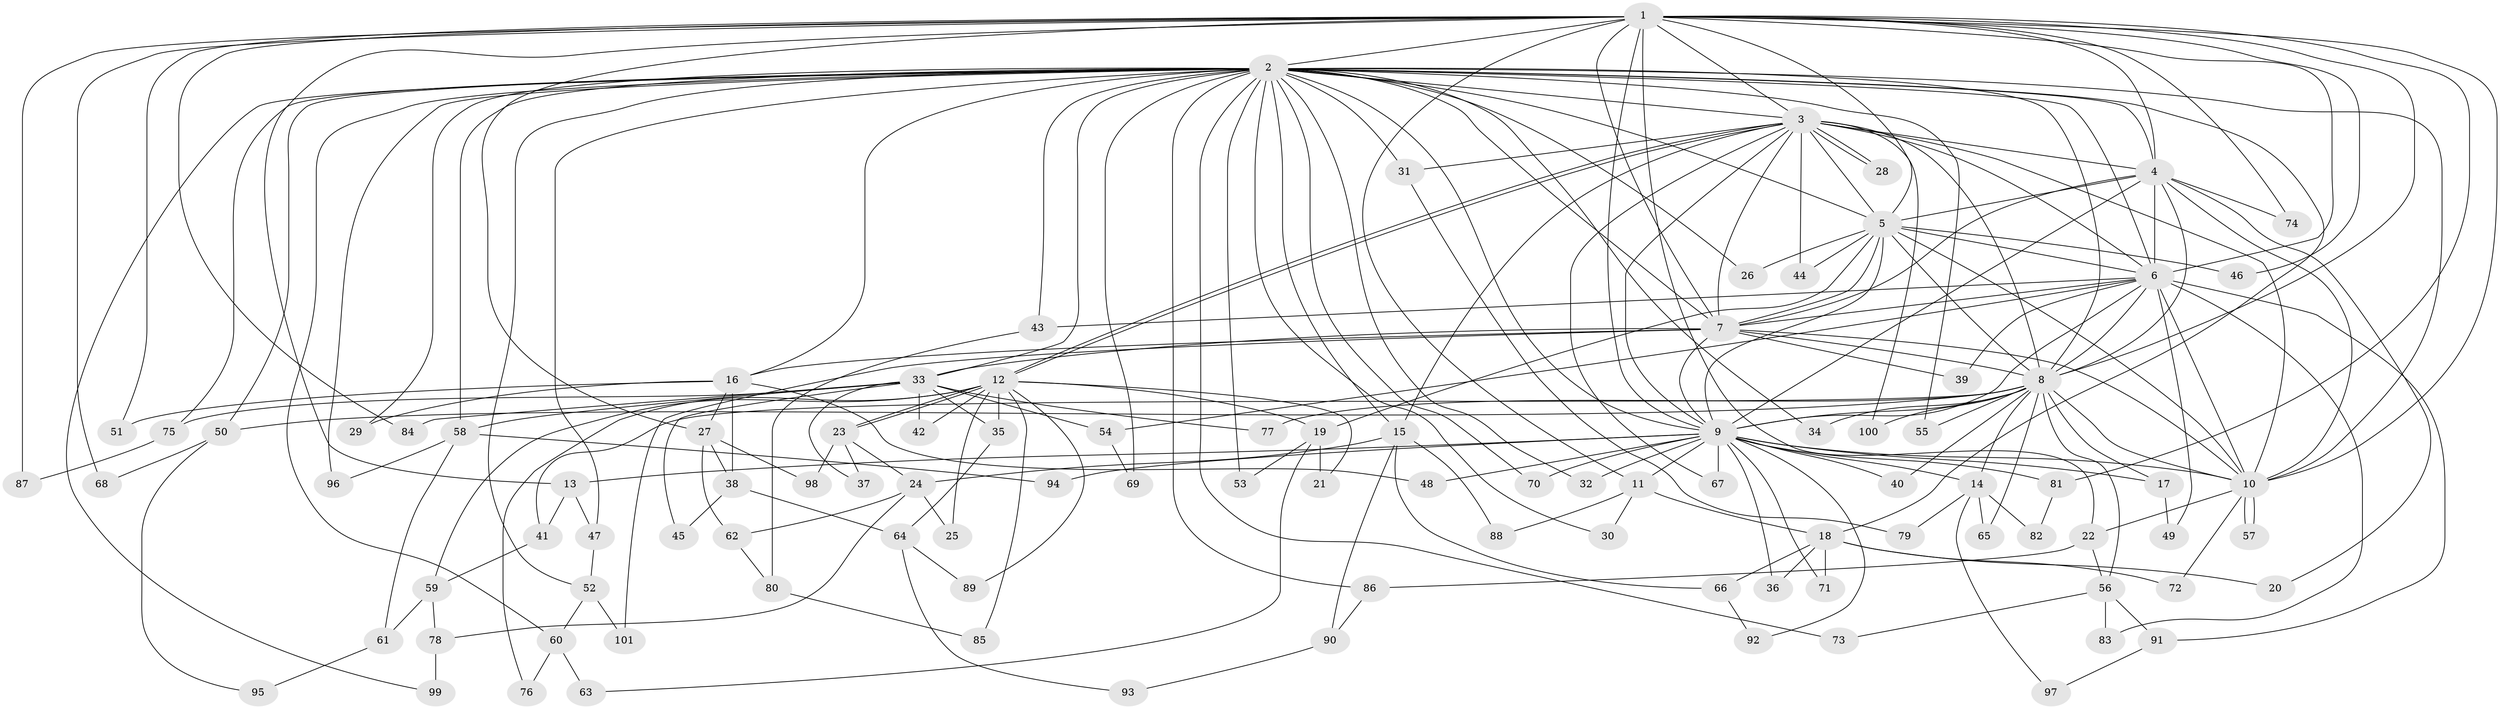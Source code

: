 // Generated by graph-tools (version 1.1) at 2025/35/03/09/25 02:35:14]
// undirected, 101 vertices, 227 edges
graph export_dot {
graph [start="1"]
  node [color=gray90,style=filled];
  1;
  2;
  3;
  4;
  5;
  6;
  7;
  8;
  9;
  10;
  11;
  12;
  13;
  14;
  15;
  16;
  17;
  18;
  19;
  20;
  21;
  22;
  23;
  24;
  25;
  26;
  27;
  28;
  29;
  30;
  31;
  32;
  33;
  34;
  35;
  36;
  37;
  38;
  39;
  40;
  41;
  42;
  43;
  44;
  45;
  46;
  47;
  48;
  49;
  50;
  51;
  52;
  53;
  54;
  55;
  56;
  57;
  58;
  59;
  60;
  61;
  62;
  63;
  64;
  65;
  66;
  67;
  68;
  69;
  70;
  71;
  72;
  73;
  74;
  75;
  76;
  77;
  78;
  79;
  80;
  81;
  82;
  83;
  84;
  85;
  86;
  87;
  88;
  89;
  90;
  91;
  92;
  93;
  94;
  95;
  96;
  97;
  98;
  99;
  100;
  101;
  1 -- 2;
  1 -- 3;
  1 -- 4;
  1 -- 5;
  1 -- 6;
  1 -- 7;
  1 -- 8;
  1 -- 9;
  1 -- 10;
  1 -- 11;
  1 -- 13;
  1 -- 22;
  1 -- 27;
  1 -- 46;
  1 -- 51;
  1 -- 68;
  1 -- 74;
  1 -- 81;
  1 -- 84;
  1 -- 87;
  2 -- 3;
  2 -- 4;
  2 -- 5;
  2 -- 6;
  2 -- 7;
  2 -- 8;
  2 -- 9;
  2 -- 10;
  2 -- 15;
  2 -- 16;
  2 -- 18;
  2 -- 26;
  2 -- 29;
  2 -- 30;
  2 -- 31;
  2 -- 32;
  2 -- 33;
  2 -- 34;
  2 -- 43;
  2 -- 47;
  2 -- 50;
  2 -- 52;
  2 -- 53;
  2 -- 55;
  2 -- 58;
  2 -- 60;
  2 -- 69;
  2 -- 70;
  2 -- 73;
  2 -- 75;
  2 -- 86;
  2 -- 96;
  2 -- 99;
  3 -- 4;
  3 -- 5;
  3 -- 6;
  3 -- 7;
  3 -- 8;
  3 -- 9;
  3 -- 10;
  3 -- 12;
  3 -- 12;
  3 -- 15;
  3 -- 28;
  3 -- 28;
  3 -- 31;
  3 -- 44;
  3 -- 67;
  3 -- 100;
  4 -- 5;
  4 -- 6;
  4 -- 7;
  4 -- 8;
  4 -- 9;
  4 -- 10;
  4 -- 20;
  4 -- 74;
  5 -- 6;
  5 -- 7;
  5 -- 8;
  5 -- 9;
  5 -- 10;
  5 -- 19;
  5 -- 26;
  5 -- 44;
  5 -- 46;
  6 -- 7;
  6 -- 8;
  6 -- 9;
  6 -- 10;
  6 -- 39;
  6 -- 43;
  6 -- 49;
  6 -- 54;
  6 -- 83;
  6 -- 91;
  7 -- 8;
  7 -- 9;
  7 -- 10;
  7 -- 16;
  7 -- 33;
  7 -- 39;
  7 -- 101;
  8 -- 9;
  8 -- 10;
  8 -- 14;
  8 -- 17;
  8 -- 34;
  8 -- 40;
  8 -- 41;
  8 -- 50;
  8 -- 55;
  8 -- 56;
  8 -- 65;
  8 -- 77;
  8 -- 100;
  9 -- 10;
  9 -- 11;
  9 -- 13;
  9 -- 14;
  9 -- 17;
  9 -- 32;
  9 -- 36;
  9 -- 40;
  9 -- 48;
  9 -- 67;
  9 -- 70;
  9 -- 71;
  9 -- 81;
  9 -- 92;
  9 -- 94;
  10 -- 22;
  10 -- 57;
  10 -- 57;
  10 -- 72;
  11 -- 18;
  11 -- 30;
  11 -- 88;
  12 -- 19;
  12 -- 21;
  12 -- 23;
  12 -- 23;
  12 -- 25;
  12 -- 35;
  12 -- 42;
  12 -- 59;
  12 -- 76;
  12 -- 85;
  12 -- 89;
  13 -- 41;
  13 -- 47;
  14 -- 65;
  14 -- 79;
  14 -- 82;
  14 -- 97;
  15 -- 24;
  15 -- 66;
  15 -- 88;
  15 -- 90;
  16 -- 27;
  16 -- 29;
  16 -- 38;
  16 -- 48;
  16 -- 51;
  17 -- 49;
  18 -- 20;
  18 -- 36;
  18 -- 66;
  18 -- 71;
  18 -- 72;
  19 -- 21;
  19 -- 53;
  19 -- 63;
  22 -- 56;
  22 -- 86;
  23 -- 24;
  23 -- 37;
  23 -- 98;
  24 -- 25;
  24 -- 62;
  24 -- 78;
  27 -- 38;
  27 -- 62;
  27 -- 98;
  31 -- 79;
  33 -- 35;
  33 -- 37;
  33 -- 42;
  33 -- 45;
  33 -- 54;
  33 -- 58;
  33 -- 75;
  33 -- 77;
  33 -- 84;
  35 -- 64;
  38 -- 45;
  38 -- 64;
  41 -- 59;
  43 -- 80;
  47 -- 52;
  50 -- 68;
  50 -- 95;
  52 -- 60;
  52 -- 101;
  54 -- 69;
  56 -- 73;
  56 -- 83;
  56 -- 91;
  58 -- 61;
  58 -- 94;
  58 -- 96;
  59 -- 61;
  59 -- 78;
  60 -- 63;
  60 -- 76;
  61 -- 95;
  62 -- 80;
  64 -- 89;
  64 -- 93;
  66 -- 92;
  75 -- 87;
  78 -- 99;
  80 -- 85;
  81 -- 82;
  86 -- 90;
  90 -- 93;
  91 -- 97;
}
